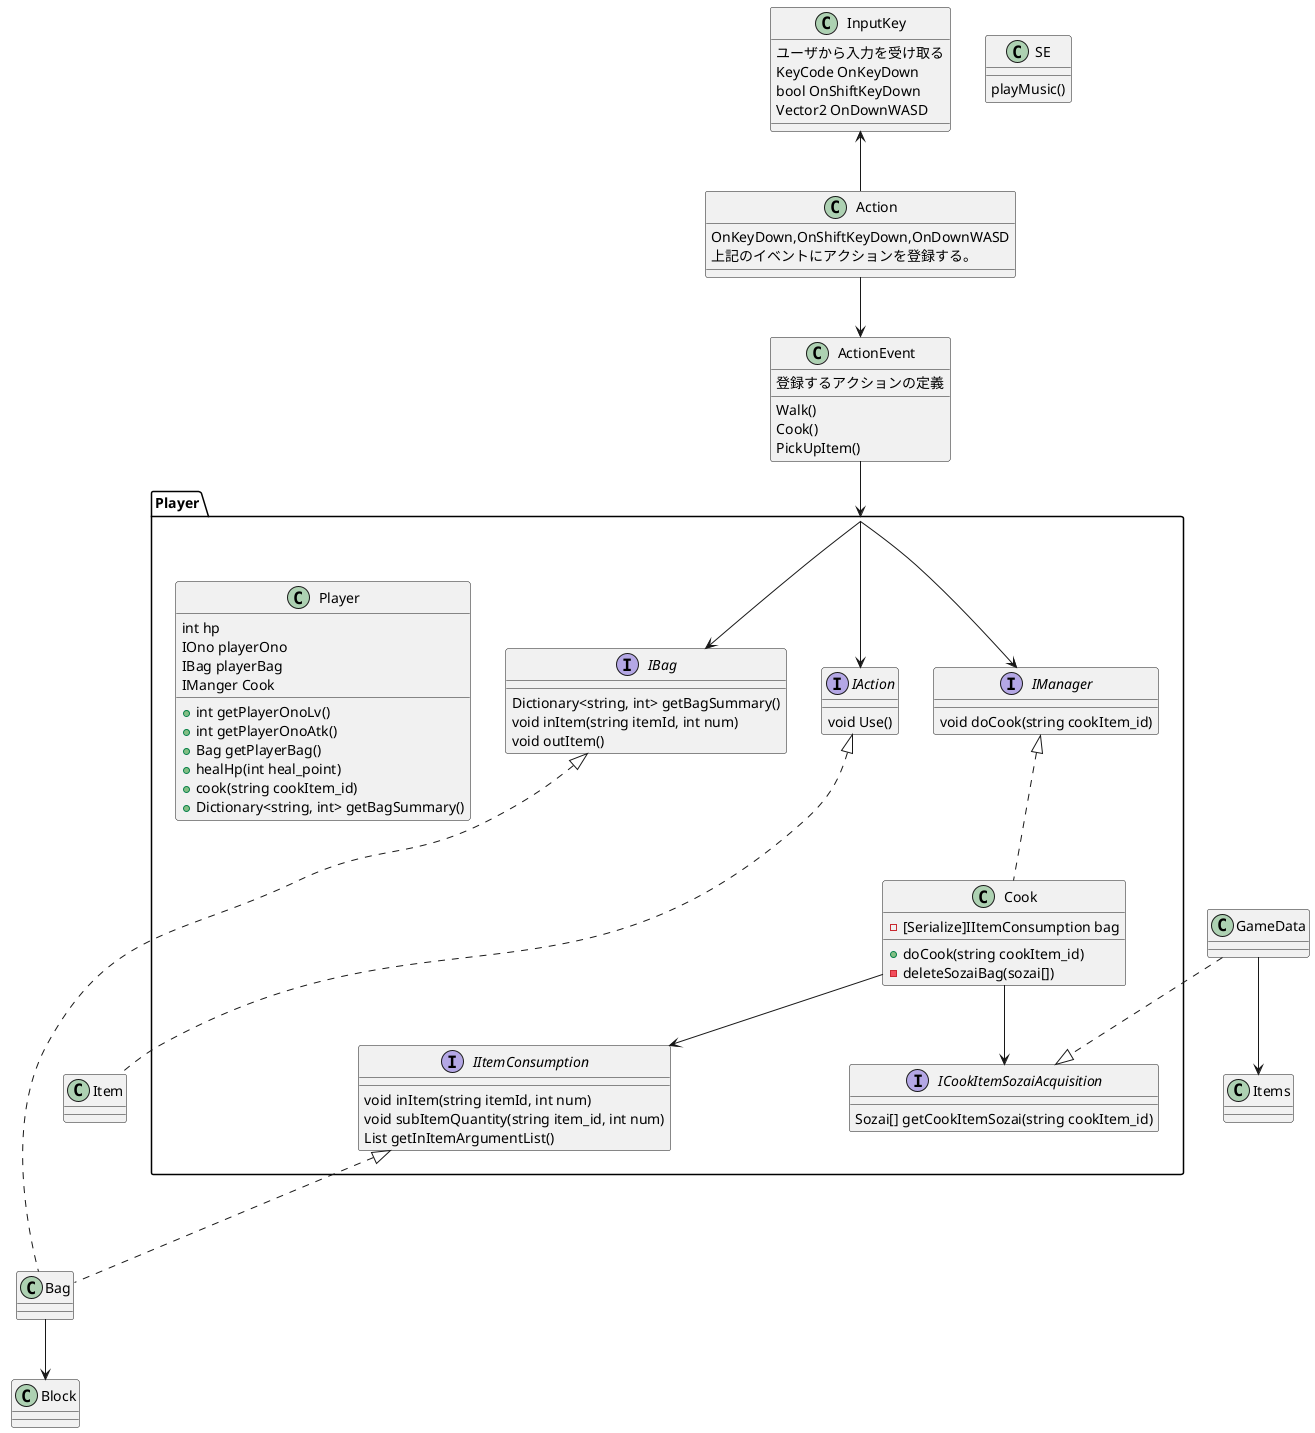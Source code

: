 @startuml

class InputKey{
    ユーザから入力を受け取る
    KeyCode OnKeyDown
    bool OnShiftKeyDown 
    Vector2 OnDownWASD 
    
}

class Action{
    OnKeyDown,OnShiftKeyDown,OnDownWASD
    上記のイベントにアクションを登録する。
}

class ActionEvent{
    登録するアクションの定義
    Walk()
    Cook()
    PickUpItem()
}




InputKey <-- Action
Action --> ActionEvent
ActionEvent --> Player

class SE{
    playMusic()
}

folder Player{

interface IAction{
    void Use()
}


interface IBag{
    Dictionary<string, int> getBagSummary()
    void inItem(string itemId, int num)
    void outItem()
}

interface IManager{
    void doCook(string cookItem_id)
}



class Player
{
    int hp
    IOno playerOno
    IBag playerBag
    IManger Cook

    + int getPlayerOnoLv()
    + int getPlayerOnoAtk() 
    + Bag getPlayerBag()
    + healHp(int heal_point)
    + cook(string cookItem_id)
    + Dictionary<string, int> getBagSummary()
}


interface ICookItemSozaiAcquisition{
    Sozai[] getCookItemSozai(string cookItem_id)
}

interface IItemConsumption{
    void inItem(string itemId, int num)
    void subItemQuantity(string item_id, int num)
    List getInItemArgumentList()
}
class Cook{
    - [Serialize]IItemConsumption bag
    + doCook(string cookItem_id)
    - deleteSozaiBag(sozai[])
}
}

Player-->IBag
Player-->IAction
Player-->IManager
Item--.up|>IAction
Bag--.up|>IBag
Bag--.up|>IItemConsumption
Bag--> Block
Cook-.up|>IManager
Cook-->IItemConsumption
Cook-->ICookItemSozaiAcquisition
GameData-->Items
GameData-.|>ICookItemSozaiAcquisition